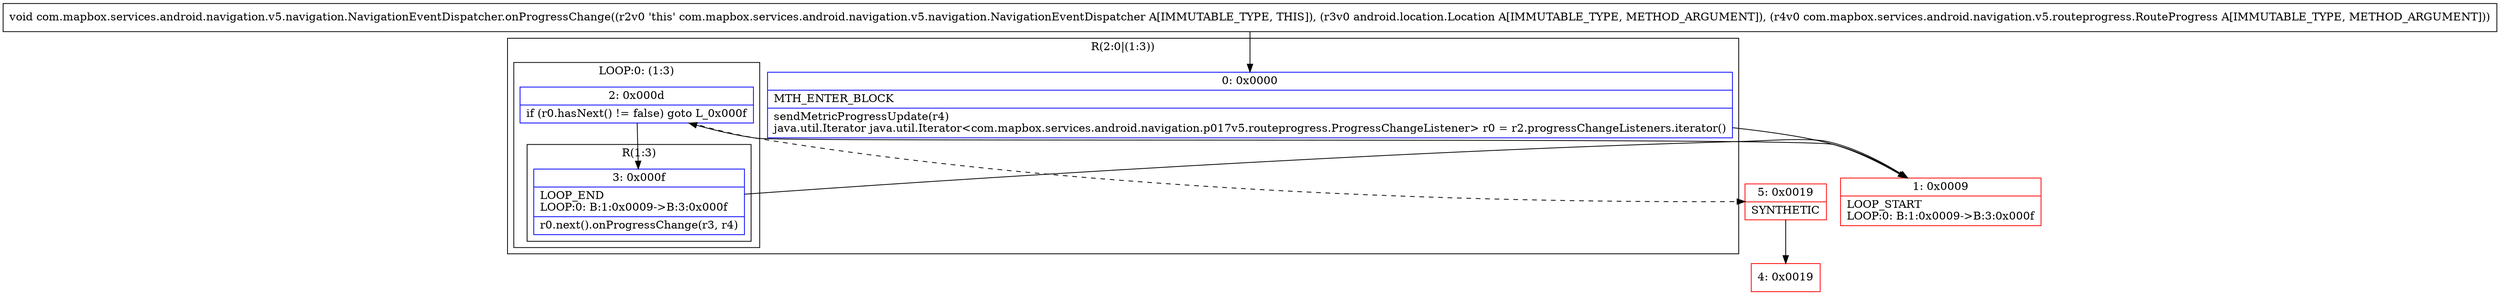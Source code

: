 digraph "CFG forcom.mapbox.services.android.navigation.v5.navigation.NavigationEventDispatcher.onProgressChange(Landroid\/location\/Location;Lcom\/mapbox\/services\/android\/navigation\/v5\/routeprogress\/RouteProgress;)V" {
subgraph cluster_Region_578478334 {
label = "R(2:0|(1:3))";
node [shape=record,color=blue];
Node_0 [shape=record,label="{0\:\ 0x0000|MTH_ENTER_BLOCK\l|sendMetricProgressUpdate(r4)\ljava.util.Iterator java.util.Iterator\<com.mapbox.services.android.navigation.p017v5.routeprogress.ProgressChangeListener\> r0 = r2.progressChangeListeners.iterator()\l}"];
subgraph cluster_LoopRegion_213053672 {
label = "LOOP:0: (1:3)";
node [shape=record,color=blue];
Node_2 [shape=record,label="{2\:\ 0x000d|if (r0.hasNext() != false) goto L_0x000f\l}"];
subgraph cluster_Region_1995403467 {
label = "R(1:3)";
node [shape=record,color=blue];
Node_3 [shape=record,label="{3\:\ 0x000f|LOOP_END\lLOOP:0: B:1:0x0009\-\>B:3:0x000f\l|r0.next().onProgressChange(r3, r4)\l}"];
}
}
}
Node_1 [shape=record,color=red,label="{1\:\ 0x0009|LOOP_START\lLOOP:0: B:1:0x0009\-\>B:3:0x000f\l}"];
Node_4 [shape=record,color=red,label="{4\:\ 0x0019}"];
Node_5 [shape=record,color=red,label="{5\:\ 0x0019|SYNTHETIC\l}"];
MethodNode[shape=record,label="{void com.mapbox.services.android.navigation.v5.navigation.NavigationEventDispatcher.onProgressChange((r2v0 'this' com.mapbox.services.android.navigation.v5.navigation.NavigationEventDispatcher A[IMMUTABLE_TYPE, THIS]), (r3v0 android.location.Location A[IMMUTABLE_TYPE, METHOD_ARGUMENT]), (r4v0 com.mapbox.services.android.navigation.v5.routeprogress.RouteProgress A[IMMUTABLE_TYPE, METHOD_ARGUMENT])) }"];
MethodNode -> Node_0;
Node_0 -> Node_1;
Node_2 -> Node_3;
Node_2 -> Node_5[style=dashed];
Node_3 -> Node_1;
Node_1 -> Node_2;
Node_5 -> Node_4;
}


